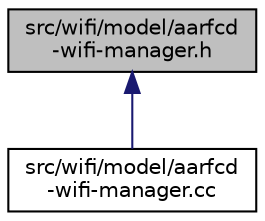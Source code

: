 digraph "src/wifi/model/aarfcd-wifi-manager.h"
{
 // LATEX_PDF_SIZE
  edge [fontname="Helvetica",fontsize="10",labelfontname="Helvetica",labelfontsize="10"];
  node [fontname="Helvetica",fontsize="10",shape=record];
  Node1 [label="src/wifi/model/aarfcd\l-wifi-manager.h",height=0.2,width=0.4,color="black", fillcolor="grey75", style="filled", fontcolor="black",tooltip=" "];
  Node1 -> Node2 [dir="back",color="midnightblue",fontsize="10",style="solid",fontname="Helvetica"];
  Node2 [label="src/wifi/model/aarfcd\l-wifi-manager.cc",height=0.2,width=0.4,color="black", fillcolor="white", style="filled",URL="$aarfcd-wifi-manager_8cc.html",tooltip=" "];
}
